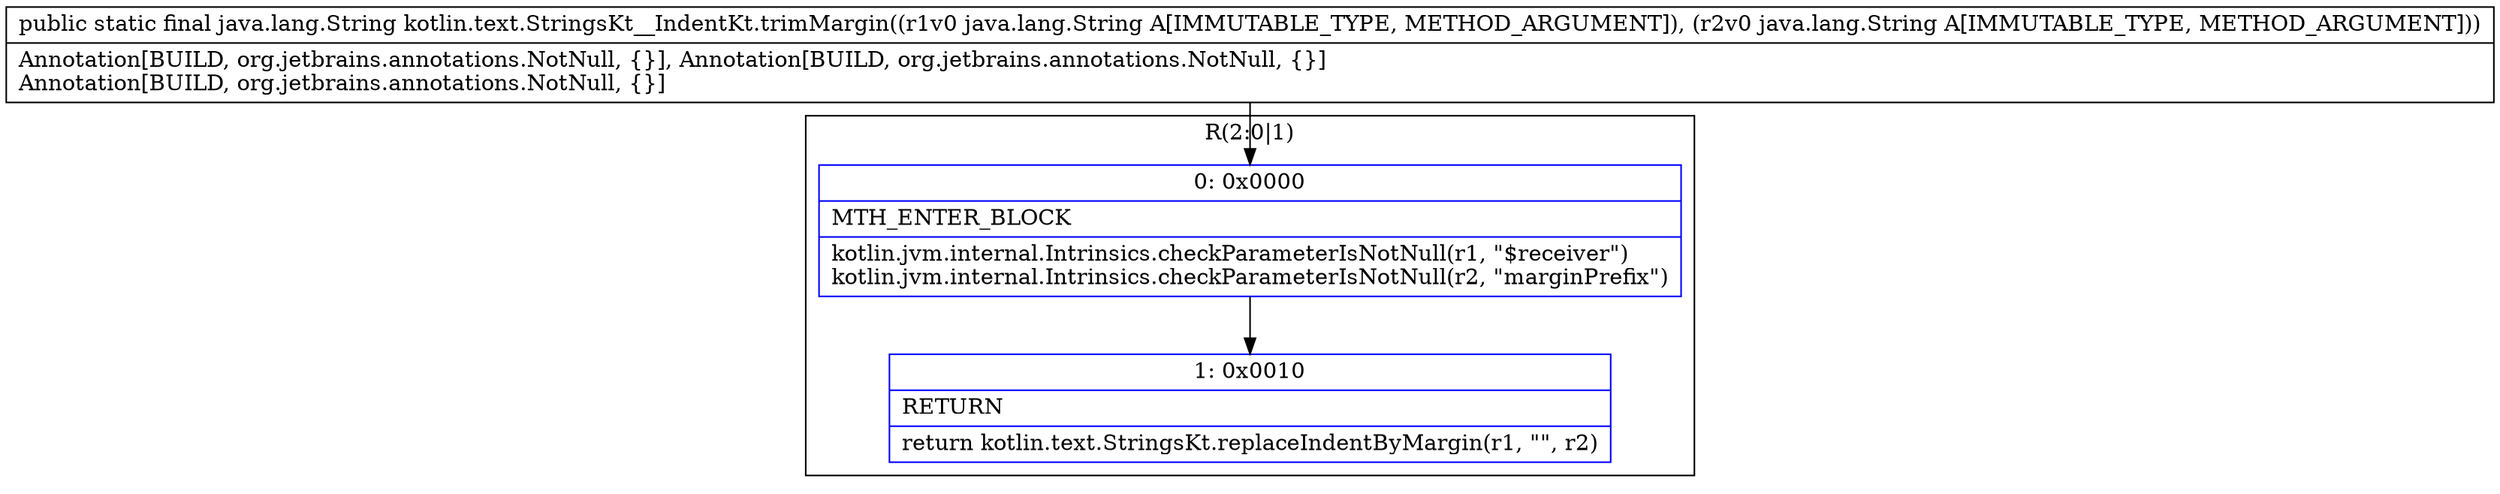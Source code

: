 digraph "CFG forkotlin.text.StringsKt__IndentKt.trimMargin(Ljava\/lang\/String;Ljava\/lang\/String;)Ljava\/lang\/String;" {
subgraph cluster_Region_1312833200 {
label = "R(2:0|1)";
node [shape=record,color=blue];
Node_0 [shape=record,label="{0\:\ 0x0000|MTH_ENTER_BLOCK\l|kotlin.jvm.internal.Intrinsics.checkParameterIsNotNull(r1, \"$receiver\")\lkotlin.jvm.internal.Intrinsics.checkParameterIsNotNull(r2, \"marginPrefix\")\l}"];
Node_1 [shape=record,label="{1\:\ 0x0010|RETURN\l|return kotlin.text.StringsKt.replaceIndentByMargin(r1, \"\", r2)\l}"];
}
MethodNode[shape=record,label="{public static final java.lang.String kotlin.text.StringsKt__IndentKt.trimMargin((r1v0 java.lang.String A[IMMUTABLE_TYPE, METHOD_ARGUMENT]), (r2v0 java.lang.String A[IMMUTABLE_TYPE, METHOD_ARGUMENT]))  | Annotation[BUILD, org.jetbrains.annotations.NotNull, \{\}], Annotation[BUILD, org.jetbrains.annotations.NotNull, \{\}]\lAnnotation[BUILD, org.jetbrains.annotations.NotNull, \{\}]\l}"];
MethodNode -> Node_0;
Node_0 -> Node_1;
}

